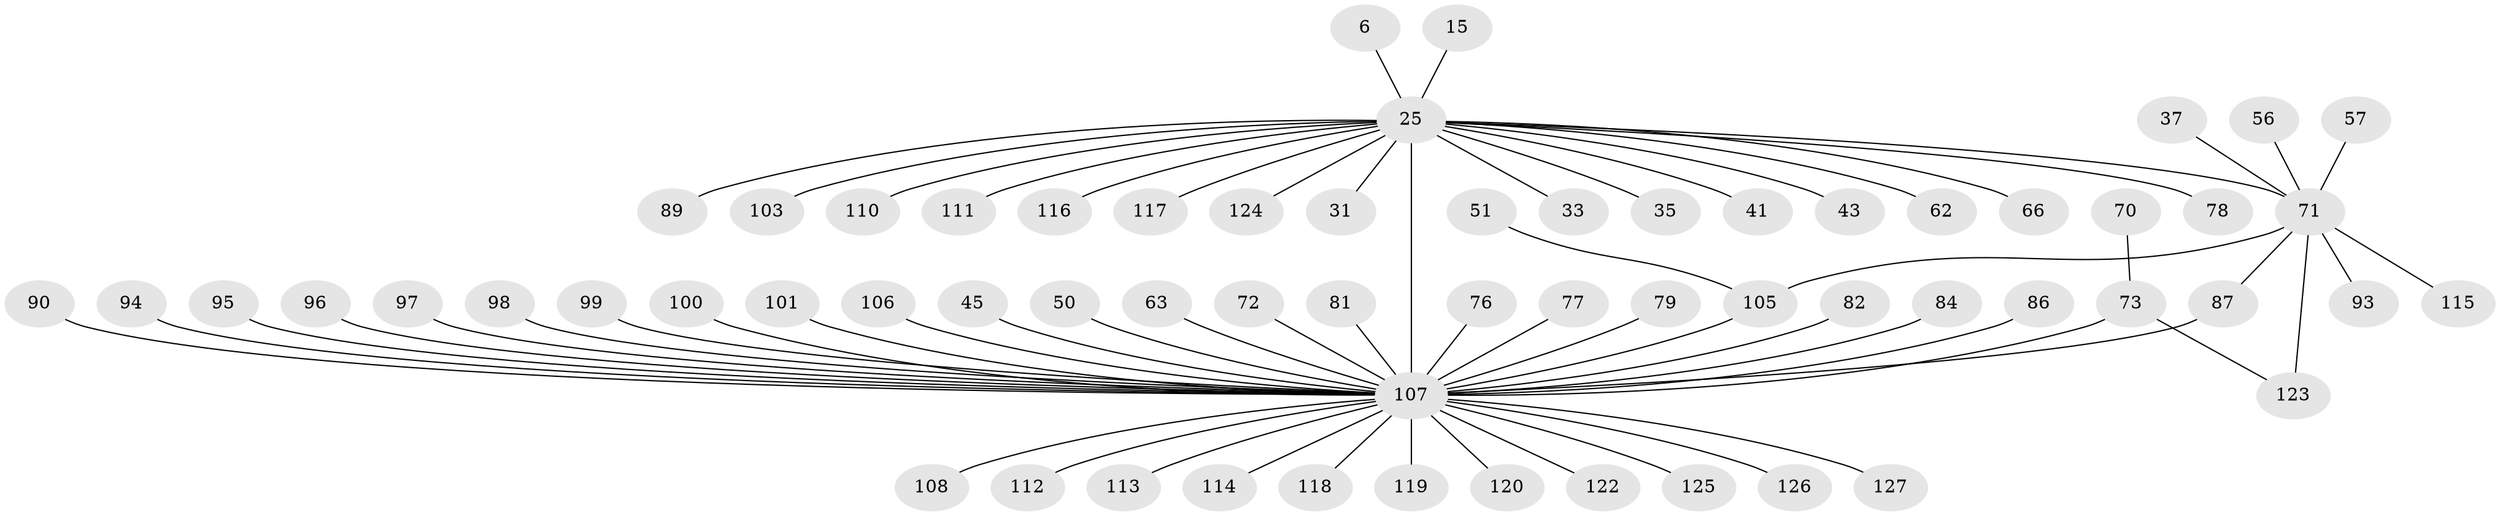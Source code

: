// original degree distribution, {29: 0.007874015748031496, 17: 0.007874015748031496, 15: 0.007874015748031496, 16: 0.007874015748031496, 5: 0.023622047244094488, 1: 0.5354330708661418, 10: 0.015748031496062992, 6: 0.015748031496062992, 3: 0.03937007874015748, 8: 0.015748031496062992, 4: 0.05511811023622047, 2: 0.25984251968503935, 7: 0.007874015748031496}
// Generated by graph-tools (version 1.1) at 2025/47/03/09/25 04:47:30]
// undirected, 63 vertices, 65 edges
graph export_dot {
graph [start="1"]
  node [color=gray90,style=filled];
  6;
  15;
  25 [super="+16+3"];
  31;
  33;
  35;
  37;
  41;
  43;
  45;
  50;
  51;
  56;
  57 [super="+52"];
  62;
  63 [super="+27"];
  66;
  70;
  71 [super="+65+30+24+18"];
  72;
  73 [super="+67"];
  76;
  77;
  78;
  79;
  81 [super="+21"];
  82;
  84;
  86;
  87 [super="+60"];
  89 [super="+22"];
  90;
  93;
  94;
  95;
  96 [super="+49+53"];
  97 [super="+14"];
  98;
  99;
  100;
  101;
  103;
  105 [super="+47+48"];
  106 [super="+80"];
  107 [super="+20+39+46+91+92+88+23+9+19"];
  108;
  110 [super="+54"];
  111;
  112;
  113;
  114;
  115;
  116;
  117 [super="+85"];
  118;
  119 [super="+109"];
  120;
  122 [super="+36"];
  123 [super="+104+121"];
  124 [super="+74"];
  125;
  126;
  127;
  6 -- 25;
  15 -- 25;
  25 -- 107 [weight=19];
  25 -- 66;
  25 -- 71 [weight=4];
  25 -- 78;
  25 -- 89;
  25 -- 31;
  25 -- 33;
  25 -- 35;
  25 -- 103;
  25 -- 41;
  25 -- 43;
  25 -- 110;
  25 -- 111;
  25 -- 116;
  25 -- 117;
  25 -- 124;
  25 -- 62;
  37 -- 71;
  45 -- 107 [weight=2];
  50 -- 107;
  51 -- 105;
  56 -- 71;
  57 -- 71 [weight=2];
  63 -- 107;
  70 -- 73;
  71 -- 115;
  71 -- 105 [weight=2];
  71 -- 87;
  71 -- 93;
  71 -- 123 [weight=2];
  72 -- 107;
  73 -- 123;
  73 -- 107 [weight=3];
  76 -- 107;
  77 -- 107;
  79 -- 107;
  81 -- 107;
  82 -- 107;
  84 -- 107;
  86 -- 107;
  87 -- 107;
  90 -- 107;
  94 -- 107;
  95 -- 107;
  96 -- 107;
  97 -- 107;
  98 -- 107;
  99 -- 107;
  100 -- 107;
  101 -- 107;
  105 -- 107 [weight=2];
  106 -- 107;
  107 -- 112;
  107 -- 113;
  107 -- 118;
  107 -- 119 [weight=2];
  107 -- 108;
  107 -- 114;
  107 -- 120;
  107 -- 122;
  107 -- 127;
  107 -- 125;
  107 -- 126;
}
